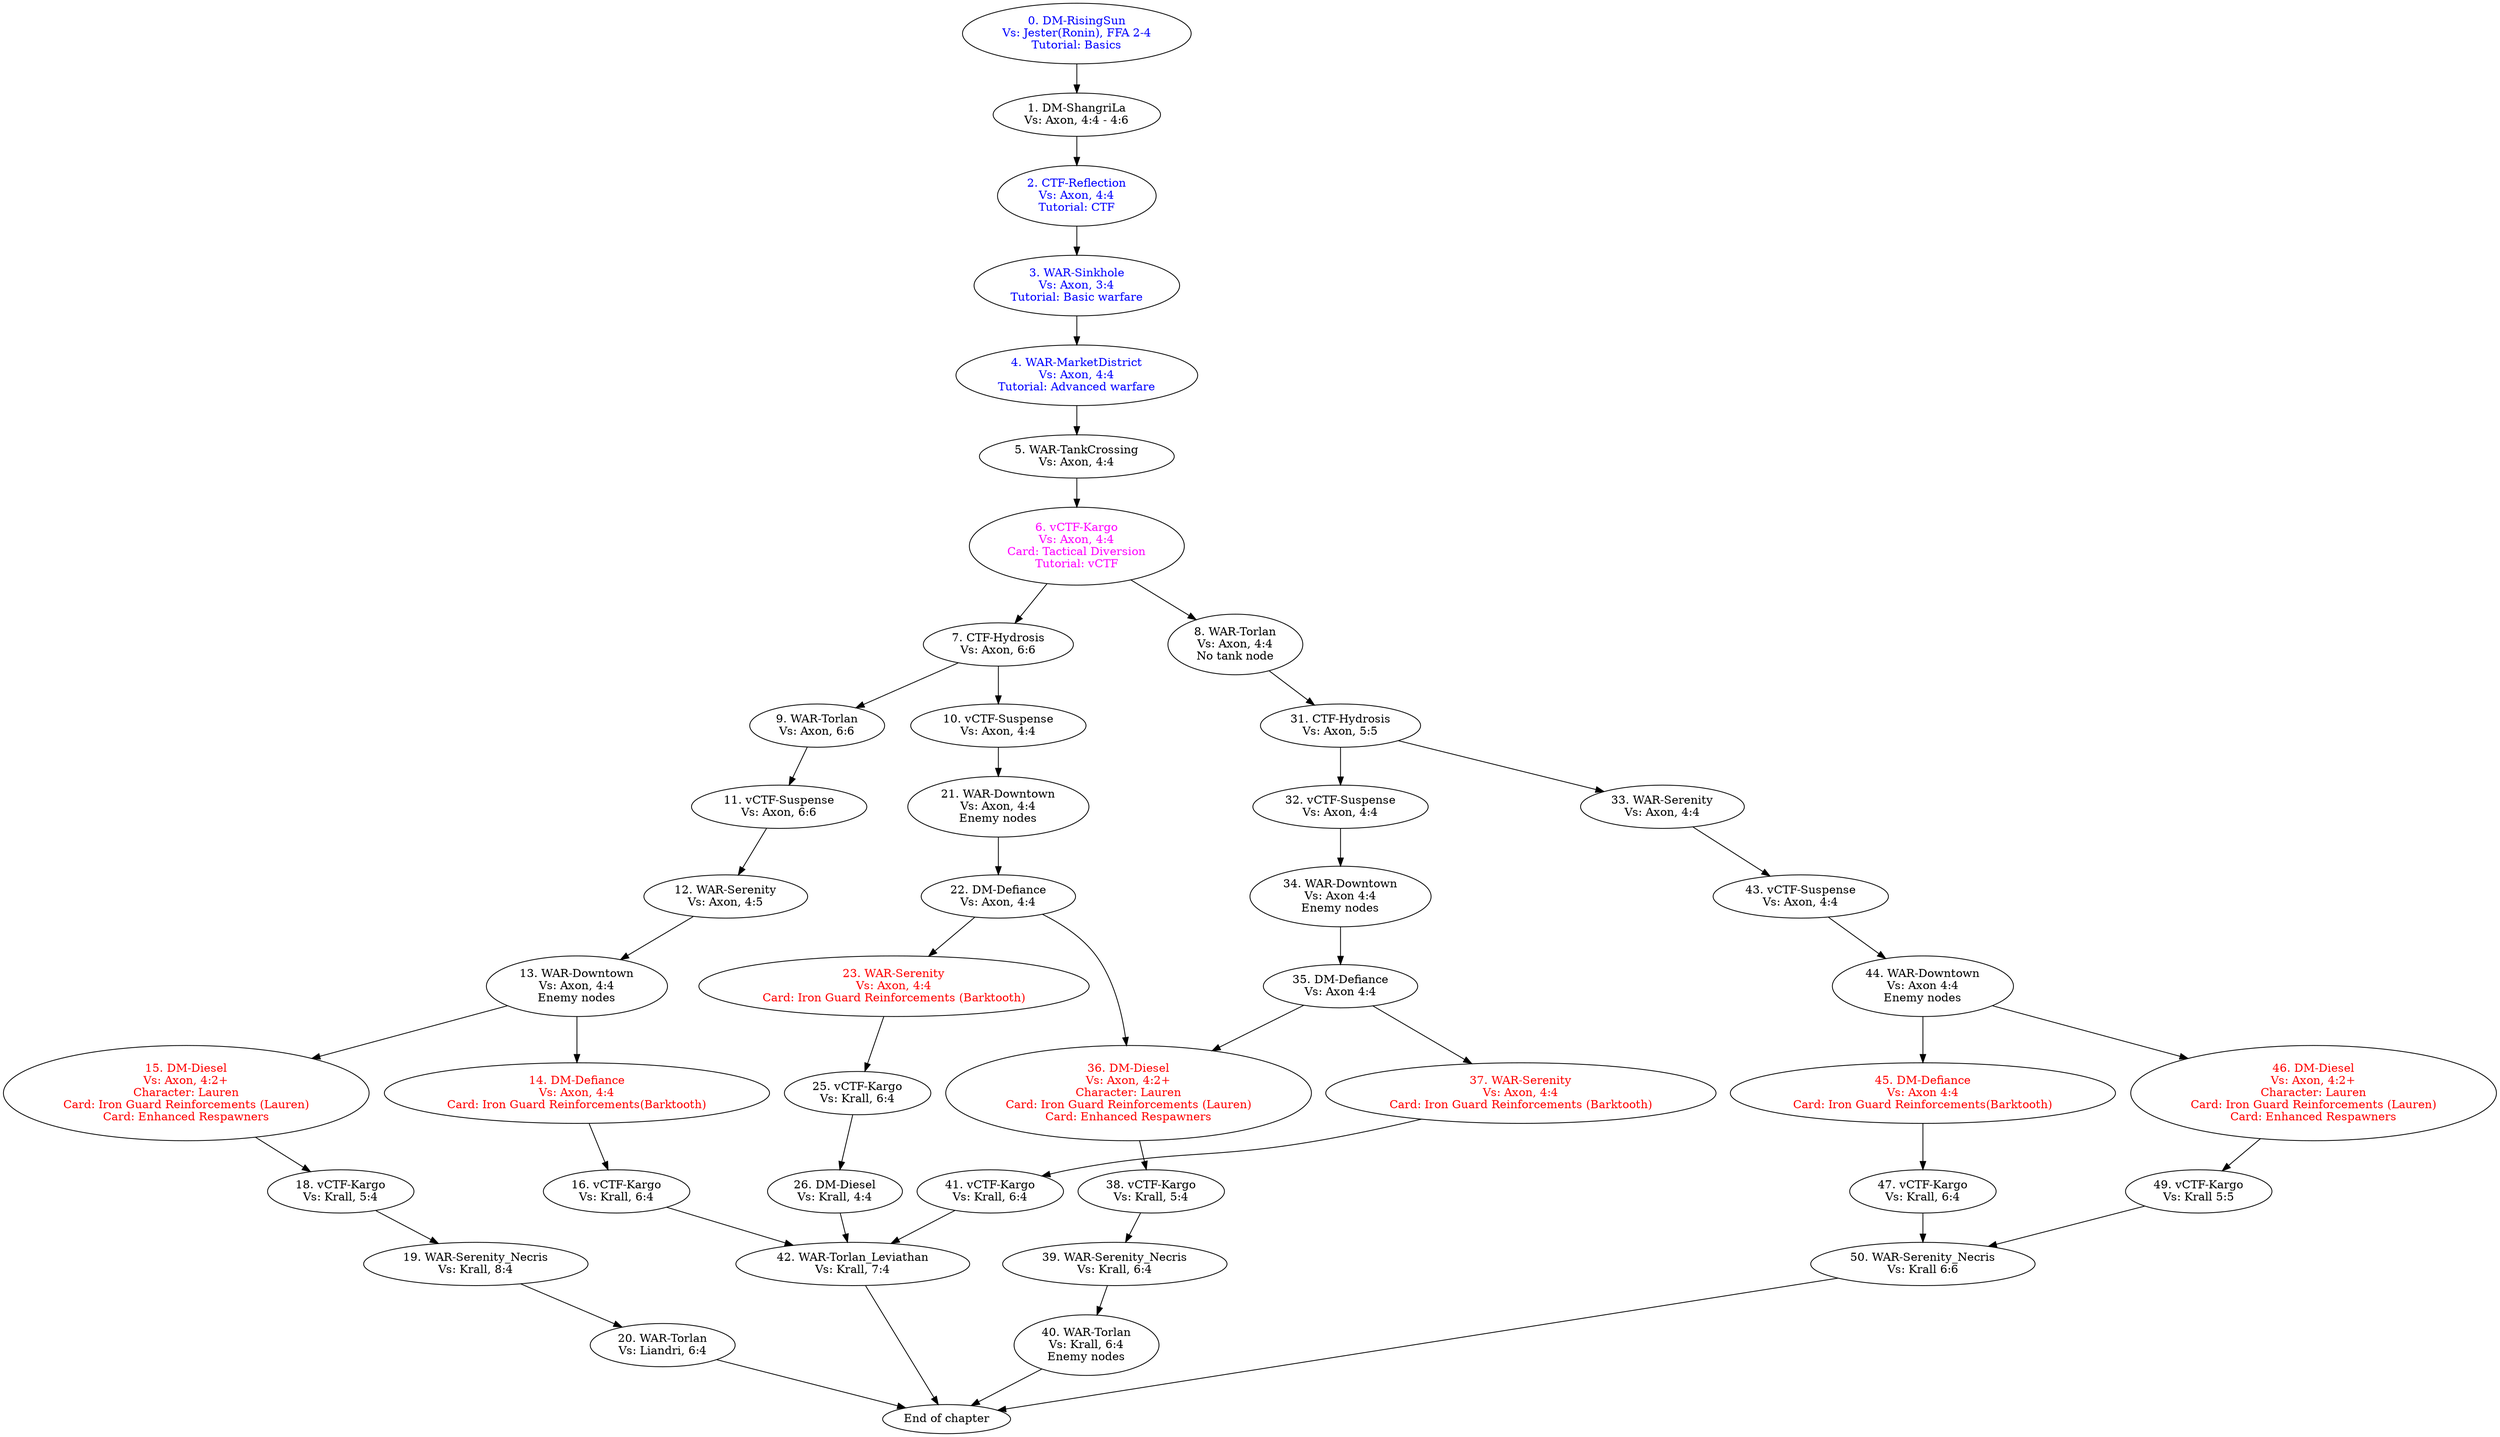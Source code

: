 digraph act2 {
    map0 [label="0. DM-RisingSun\nVs: Jester(Ronin), FFA 2-4\nTutorial: Basics", fontcolor="blue"]
    map0 -> map1
    
    map1 [label="1. DM-ShangriLa\nVs: Axon, 4:4 - 4:6"]
    map1 -> map2
    
    map2 [label="2. CTF-Reflection\nVs: Axon, 4:4\nTutorial: CTF", fontcolor="blue"]
    map2 -> map3
    
    map3 [label="3. WAR-Sinkhole\nVs: Axon, 3:4\nTutorial: Basic warfare", fontcolor="blue"]
    map3 -> map4
    
    map4 [label="4. WAR-MarketDistrict\nVs: Axon, 4:4\nTutorial: Advanced warfare", fontcolor="blue"]
    map4 -> map5
    
    map5 [label="5. WAR-TankCrossing\nVs: Axon, 4:4"]
    map5 -> map6
    
    map6 [label="6. vCTF-Kargo\nVs: Axon, 4:4\nCard: Tactical Diversion\nTutorial: vCTF", fontcolor="magenta"]
    map6 -> {map7 map8}

    map7 [label="7. CTF-Hydrosis\nVs: Axon, 6:6"]
    map7 -> {map9 map10}
    
    map9 [label="9. WAR-Torlan\nVs: Axon, 6:6"]
    map9 -> map11
    
    map11 [label="11. vCTF-Suspense\nVs: Axon, 6:6"]
    map11 -> map12
    
    map12 [label="12. WAR-Serenity\nVs: Axon, 4:5"]
    map12 -> map13
    
    map13 [label="13. WAR-Downtown\nVs: Axon, 4:4\nEnemy nodes"]
    map13 -> {map14 map15}
    
    map14 [label="14. DM-Defiance\nVs: Axon, 4:4\nCard: Iron Guard Reinforcements(Barktooth)", fontcolor="red"]
    map14 -> map16
    
    map16 [label="16. vCTF-Kargo\nVs: Krall, 6:4"]
    map16 -> map42
        
    map15 [label="15. DM-Diesel\nVs: Axon, 4:2+\nCharacter: Lauren\nCard: Iron Guard Reinforcements (Lauren)\nCard: Enhanced Respawners", fontcolor="red"]
    map15 -> map18
    
    map18 [label="18. vCTF-Kargo\nVs: Krall, 5:4"]
    map18 -> map19
    
    map19 [label="19. WAR-Serenity_Necris\nVs: Krall, 8:4"]
    map19 -> map20
    
    map20 [label="20. WAR-Torlan\nVs: Liandri, 6:4"]
    map20 -> end
    
    map10 [label="10. vCTF-Suspense\nVs: Axon, 4:4"]
    map10 -> map21
    
    map21 [label="21. WAR-Downtown\nVs: Axon, 4:4\nEnemy nodes"]
    map21 -> map22
    
    map22 [label="22. DM-Defiance\nVs: Axon, 4:4"]
    map22 -> {map23 map36}
    
    map23 [label="23. WAR-Serenity\nVs: Axon, 4:4\nCard: Iron Guard Reinforcements (Barktooth)", fontcolor="red"]
    map23 -> map25
    
    map25 [label="25. vCTF-Kargo\nVs: Krall, 6:4"]
    map25 -> map26
    
    map26 [label="26. DM-Diesel\nVs: Krall, 4:4"]
    map26 -> map42
            
    map8 [label="8. WAR-Torlan\nVs: Axon, 4:4\nNo tank node"]
    map8 -> map31
    
    map31 [label="31. CTF-Hydrosis\nVs: Axon, 5:5"]
    map31 -> {map32 map33}
    
    map32 [label="32. vCTF-Suspense\nVs: Axon, 4:4"]
    map32 -> map34
    
    map34 [label="34. WAR-Downtown\nVs: Axon 4:4\nEnemy nodes"]
    map34 -> map35
    
    map35 [label="35. DM-Defiance\nVs: Axon 4:4"]
    map35 -> {map36 map37}
    
    map36 [label="36. DM-Diesel\nVs: Axon, 4:2+\nCharacter: Lauren\nCard: Iron Guard Reinforcements (Lauren)\nCard: Enhanced Respawners", fontcolor="red"]
    map36 -> map38
    
    map38 [label="38. vCTF-Kargo\nVs: Krall, 5:4"]
    map38 -> map39
    
    map39 [label="39. WAR-Serenity_Necris\nVs: Krall, 6:4"]
    map39 -> map40
    
    map40 [label="40. WAR-Torlan\nVs: Krall, 6:4\nEnemy nodes"]
    map40 -> end
    
    map37 [label="37. WAR-Serenity\nVs: Axon, 4:4\nCard: Iron Guard Reinforcements (Barktooth)", fontcolor="red"]
    map37 -> map41
    
    map41 [label="41. vCTF-Kargo\nVs: Krall, 6:4"]
    map41 -> map42
    
    map42 [label="42. WAR-Torlan_Leviathan\nVs: Krall, 7:4"]
    map42 -> end
    
    map33 [label="33. WAR-Serenity\nVs: Axon, 4:4"]
    map33 -> map43
    
    map43 [label="43. vCTF-Suspense\nVs: Axon, 4:4"]
    map43 -> map44
    
    map44 [label="44. WAR-Downtown\nVs: Axon 4:4\nEnemy nodes"]
    map44 -> {map45 map46}
    
    map45 [label="45. DM-Defiance\nVs: Axon 4:4\nCard: Iron Guard Reinforcements(Barktooth)", fontcolor="red"]
    map45 -> map47
    
    map47 [label="47. vCTF-Kargo\nVs: Krall, 6:4"]
    map47 -> map50

    map46 [label="46. DM-Diesel\nVs: Axon, 4:2+\nCharacter: Lauren\nCard: Iron Guard Reinforcements (Lauren)\nCard: Enhanced Respawners", fontcolor="red"]
    map46 -> map49
    
    map49 [label="49. vCTF-Kargo\nVs: Krall 5:5"]
    map49 -> map50
    
    map50 [label="50. WAR-Serenity_Necris\nVs: Krall 6:6"]
    map50 -> end
 
    end [label="End of chapter"]
}